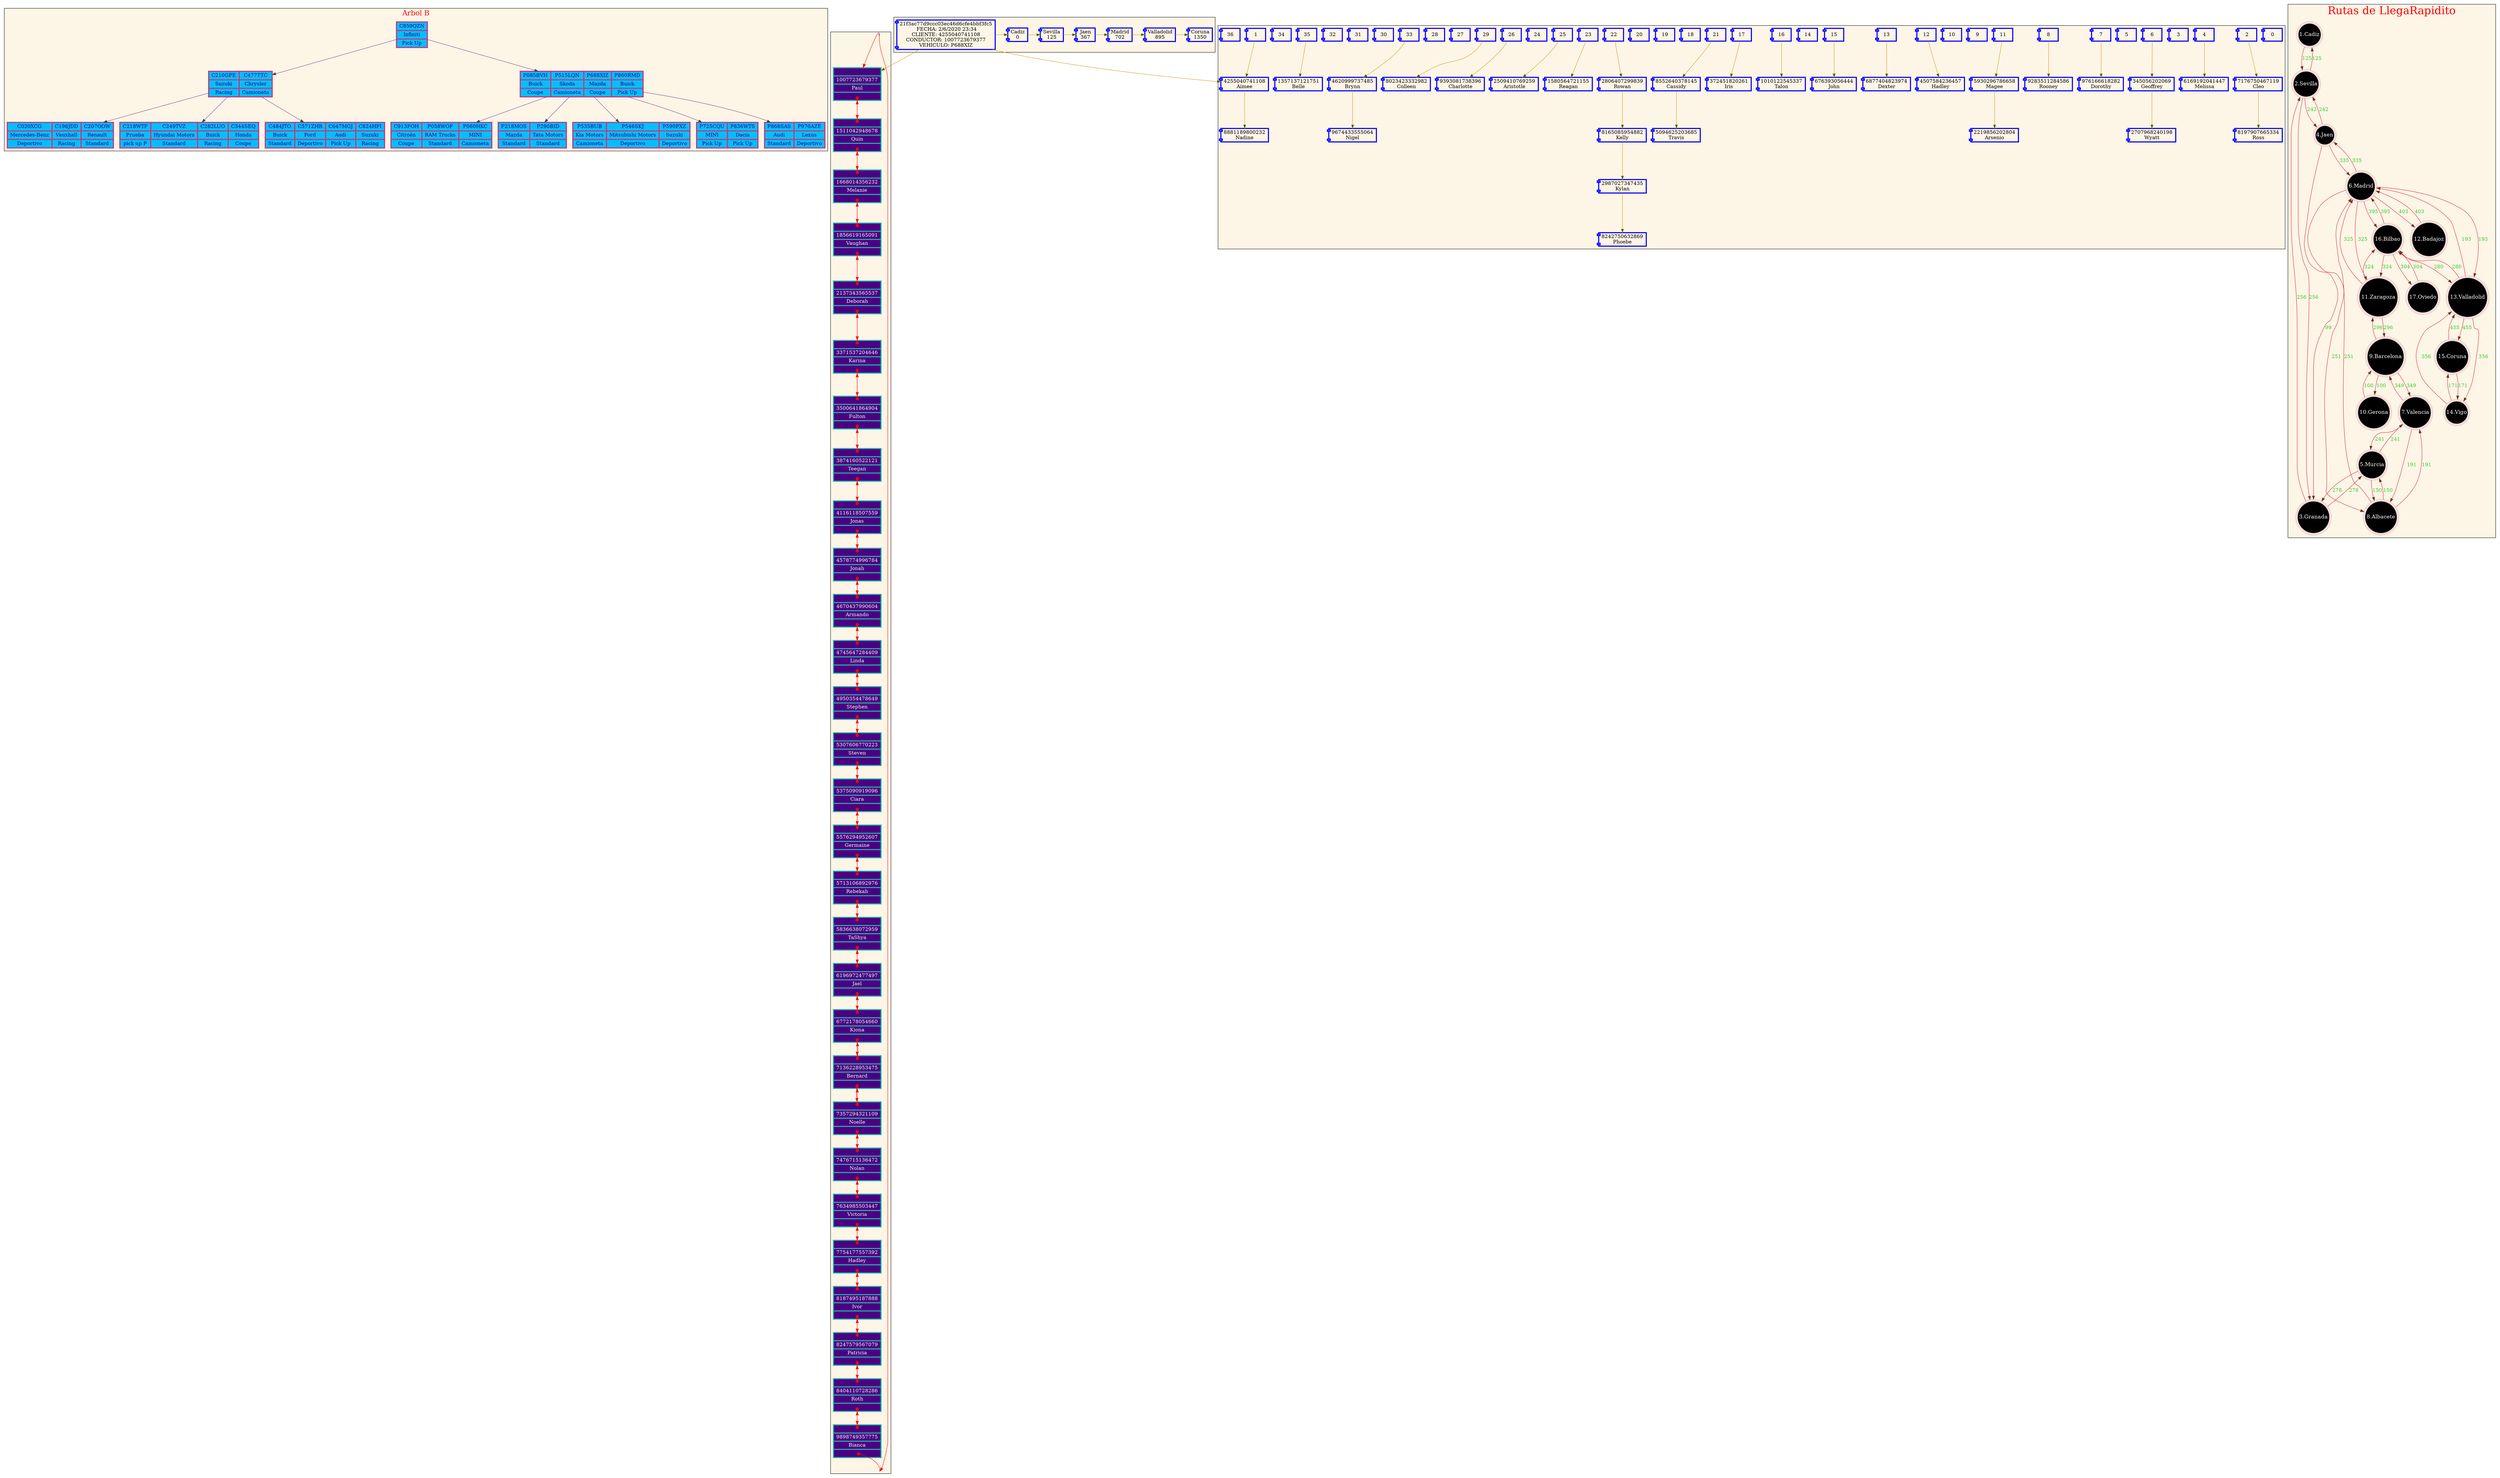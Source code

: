 digraph MAIN {
node[shape=component style="solid" color="blue" fontcolor = "black" penwidth=3];
edge[style=filled fillcolor="darkgreen" color="darkgoldenrod3"];
rankdir=TB;
subgraph cluster_0{
rankdir=TB;
bgcolor="oldlace"; 
node[fillcolor =deepskyblue , fontcolor = navy , color =    violetred3   ,style = filled, shape = record, width = 1 height = 1];
  67565357819078[ label ="{<C859QZN>C859QZN|Infiniti|Pick Up}"]  
67485048886771[ label ="{<C020XCG>C020XCG|Mercedes-Benz|Deportivo}|{<C196JDD>C196JDD|Vauxhall|Racing}|{<C207OOW>C207OOW|Renault|Standard}"]  
67504956878470[ label ="{<C218WTF>C218WTF|Prueba|pick up P}|{<C249TVZ>C249TVZ|Hyundai Motors|Standard}|{<C282LUO>C282LUO|Buick|Racing}|{<C344SEQ>C344SEQ|Honda|Coupe}"]  
67525652748479[ label ="{<C484JTO>C484JTO|Buick|Standard}|{<C571ZHR>C571ZHR|Ford|Deportivo}|{<C647MGJ>C647MGJ|Audi|Pick Up}|{<C824HFI>C824HFI|Suzuki|Racing}"]  
67504948718069[ label ="{<C210GPE>C210GPE|Suzuki|Racing}|{<C477TTC>C477TTC|Chrysler|Camioneta}"]  
67574951707972[ label ="{<C913FOH>C913FOH|Citroën|Coupe}|{<P058WOF>P058WOF|RAM Trucks|Standard}|{<P060HKC>P060HKC|MINI|Camioneta}"]  
80504956777983[ label ="{<P218MOS>P218MOS|Mazda|Standard}|{<P290BID>P290BID|Tata Motors|Standard}"]  
80535153668566[ label ="{<P535BUB>P535BUB|Kia Motors|Camioneta}|{<P546SKJ>P546SKJ|Mitsubishi Motors|Deportivo}|{<P590PXZ>P590PXZ|Suzuki|Deportivo}"]  
80555053678185[ label ="{<P725CQU>P725CQU|MINI|Pick Up}|{<P836WTS>P836WTS|Dacia|Pick Up}"]  
80565456836583[ label ="{<P868SAS>P868SAS|Audi|Standard}|{<P970AZE>P970AZE|Lexus|Deportivo}"]  
80485653668672[ label ="{<P085BVH>P085BVH|Buick|Coupe}|{<P515LQN>P515LQN|Skoda|Camioneta}|{<P688XIZ>P688XIZ|Mazda|Coupe}|{<P860RMD>P860RMD|Buick|Pick Up}"]  
67504948718069->67485048886771[dir="forward", color=mediumorchid4];
67504948718069->67504956878470[dir="forward", color=mediumorchid4];
67504948718069->67525652748479[dir="forward", color=mediumorchid4];
67565357819078->67504948718069[dir="forward", color=mediumorchid4];
80485653668672->67574951707972[dir="forward", color=mediumorchid4];
80485653668672->80504956777983[dir="forward", color=mediumorchid4];
80485653668672->80535153668566[dir="forward", color=mediumorchid4];
80485653668672->80555053678185[dir="forward", color=mediumorchid4];
80485653668672->80565456836583[dir="forward", color=mediumorchid4];
67565357819078->80485653668672[dir="forward", color=mediumorchid4];
label="Arbol B"fontsize=20 fontcolor=red;
}subgraph cluster_1{
bgcolor="oldlace";
"21f3ac77d9ccc03ec46d6cfe4bbf3fc5"[label="21f3ac77d9ccc03ec46d6cfe4bbf3fc5
 FECHA: 2/6/2020 23:34
CLIENTE: 4255040741108
CONDUCTOR: 1007723679377
VEHICULO: P688XIZ"];
"0Cadiz"[label="Cadiz
0"];
"0Sevilla"[label="Sevilla
125"];
"0Jaen"[label="Jaen
367"];
"0Madrid"[label="Madrid
702"];
"0Valladolid"[label="Valladolid
895"];
"0Coruna"[label="Coruna
1350"];
"0Cadiz"->"0Sevilla"
"0Sevilla"->"0Jaen"
"0Jaen"->"0Madrid"
"0Madrid"->"0Valladolid"
"0Valladolid"->"0Coruna"
{ rank = same;"21f3ac77d9ccc03ec46d6cfe4bbf3fc5";"0Cadiz";"0Sevilla";"0Jaen";"0Madrid";"0Valladolid";"0Coruna";}
"21f3ac77d9ccc03ec46d6cfe4bbf3fc5"->"0Cadiz"}
subgraph cluster_2{
bgcolor="oldlace";
node[shape=record];
rankdir=TB;
1007723679377[label="{<before>|<ID>1007723679377|<data>Paul|<next>}" style="filled" fillcolor="indigo" color="lightseagreen" fontcolor="whitesmoke" penwidth=3];
1511042948678[label="{<before>|<ID>1511042948678|<data>Quin|<next>}" style="filled" fillcolor="indigo" color="lightseagreen" fontcolor="whitesmoke" penwidth=3];
1668014356232[label="{<before>|<ID>1668014356232|<data>Melanie|<next>}" style="filled" fillcolor="indigo" color="lightseagreen" fontcolor="whitesmoke" penwidth=3];
1856619165091[label="{<before>|<ID>1856619165091|<data>Vaughan|<next>}" style="filled" fillcolor="indigo" color="lightseagreen" fontcolor="whitesmoke" penwidth=3];
2137343565537[label="{<before>|<ID>2137343565537|<data>Deborah|<next>}" style="filled" fillcolor="indigo" color="lightseagreen" fontcolor="whitesmoke" penwidth=3];
3371537204646[label="{<before>|<ID>3371537204646|<data>Karina|<next>}" style="filled" fillcolor="indigo" color="lightseagreen" fontcolor="whitesmoke" penwidth=3];
3500641864904[label="{<before>|<ID>3500641864904|<data>Fulton|<next>}" style="filled" fillcolor="indigo" color="lightseagreen" fontcolor="whitesmoke" penwidth=3];
3874160522121[label="{<before>|<ID>3874160522121|<data>Teegan|<next>}" style="filled" fillcolor="indigo" color="lightseagreen" fontcolor="whitesmoke" penwidth=3];
4116118507559[label="{<before>|<ID>4116118507559|<data>Jonas|<next>}" style="filled" fillcolor="indigo" color="lightseagreen" fontcolor="whitesmoke" penwidth=3];
4578774996784[label="{<before>|<ID>4578774996784|<data>Jonah|<next>}" style="filled" fillcolor="indigo" color="lightseagreen" fontcolor="whitesmoke" penwidth=3];
4670437990604[label="{<before>|<ID>4670437990604|<data>Armando|<next>}" style="filled" fillcolor="indigo" color="lightseagreen" fontcolor="whitesmoke" penwidth=3];
4745647284409[label="{<before>|<ID>4745647284409|<data>Linda|<next>}" style="filled" fillcolor="indigo" color="lightseagreen" fontcolor="whitesmoke" penwidth=3];
4950354478649[label="{<before>|<ID>4950354478649|<data>Stephen|<next>}" style="filled" fillcolor="indigo" color="lightseagreen" fontcolor="whitesmoke" penwidth=3];
5307606770223[label="{<before>|<ID>5307606770223|<data>Steven|<next>}" style="filled" fillcolor="indigo" color="lightseagreen" fontcolor="whitesmoke" penwidth=3];
5375090919096[label="{<before>|<ID>5375090919096|<data>Ciara|<next>}" style="filled" fillcolor="indigo" color="lightseagreen" fontcolor="whitesmoke" penwidth=3];
5576294952607[label="{<before>|<ID>5576294952607|<data>Germaine|<next>}" style="filled" fillcolor="indigo" color="lightseagreen" fontcolor="whitesmoke" penwidth=3];
5713106892976[label="{<before>|<ID>5713106892976|<data>Rebekah|<next>}" style="filled" fillcolor="indigo" color="lightseagreen" fontcolor="whitesmoke" penwidth=3];
5836638072959[label="{<before>|<ID>5836638072959|<data>TaShya|<next>}" style="filled" fillcolor="indigo" color="lightseagreen" fontcolor="whitesmoke" penwidth=3];
6196972477497[label="{<before>|<ID>6196972477497|<data>Jael|<next>}" style="filled" fillcolor="indigo" color="lightseagreen" fontcolor="whitesmoke" penwidth=3];
6772178054660[label="{<before>|<ID>6772178054660|<data>Kiona|<next>}" style="filled" fillcolor="indigo" color="lightseagreen" fontcolor="whitesmoke" penwidth=3];
7136228953475[label="{<before>|<ID>7136228953475|<data>Bernard|<next>}" style="filled" fillcolor="indigo" color="lightseagreen" fontcolor="whitesmoke" penwidth=3];
7357294321109[label="{<before>|<ID>7357294321109|<data>Noelle|<next>}" style="filled" fillcolor="indigo" color="lightseagreen" fontcolor="whitesmoke" penwidth=3];
7476715136472[label="{<before>|<ID>7476715136472|<data>Nolan|<next>}" style="filled" fillcolor="indigo" color="lightseagreen" fontcolor="whitesmoke" penwidth=3];
7634985503447[label="{<before>|<ID>7634985503447|<data>Victoria|<next>}" style="filled" fillcolor="indigo" color="lightseagreen" fontcolor="whitesmoke" penwidth=3];
7754177557392[label="{<before>|<ID>7754177557392|<data>Hadley|<next>}" style="filled" fillcolor="indigo" color="lightseagreen" fontcolor="whitesmoke" penwidth=3];
8187495187888[label="{<before>|<ID>8187495187888|<data>Ivor|<next>}" style="filled" fillcolor="indigo" color="lightseagreen" fontcolor="whitesmoke" penwidth=3];
8247579567079[label="{<before>|<ID>8247579567079|<data>Patricia|<next>}" style="filled" fillcolor="indigo" color="lightseagreen" fontcolor="whitesmoke" penwidth=3];
8404110728286[label="{<before>|<ID>8404110728286|<data>Roth|<next>}" style="filled" fillcolor="indigo" color="lightseagreen" fontcolor="whitesmoke" penwidth=3];
9898749357775[label="{<before>|<ID>9898749357775|<data>Bianca|<next>}" style="filled" fillcolor="indigo" color="lightseagreen" fontcolor="whitesmoke" penwidth=3];
edge[tailclip=false,arrowtail=dot,dir=both style=filled fillcolor="red" color="red"];
{node[shape=point height=0] p0 p4}
p0:n -> "1007723679377"[arrowtail=none];
p0:s -> p4:s[arrowtail=none];
1007723679377:next:c ->1511042948678:before;
1511042948678:before:c ->1007723679377:next;
1511042948678:next:c ->1668014356232:before;
1668014356232:before:c ->1511042948678:next;
1668014356232:next:c ->1856619165091:before;
1856619165091:before:c ->1668014356232:next;
1856619165091:next:c ->2137343565537:before;
2137343565537:before:c ->1856619165091:next;
2137343565537:next:c ->3371537204646:before;
3371537204646:before:c ->2137343565537:next;
3371537204646:next:c ->3500641864904:before;
3500641864904:before:c ->3371537204646:next;
3500641864904:next:c ->3874160522121:before;
3874160522121:before:c ->3500641864904:next;
3874160522121:next:c ->4116118507559:before;
4116118507559:before:c ->3874160522121:next;
4116118507559:next:c ->4578774996784:before;
4578774996784:before:c ->4116118507559:next;
4578774996784:next:c ->4670437990604:before;
4670437990604:before:c ->4578774996784:next;
4670437990604:next:c ->4745647284409:before;
4745647284409:before:c ->4670437990604:next;
4745647284409:next:c ->4950354478649:before;
4950354478649:before:c ->4745647284409:next;
4950354478649:next:c ->5307606770223:before;
5307606770223:before:c ->4950354478649:next;
5307606770223:next:c ->5375090919096:before;
5375090919096:before:c ->5307606770223:next;
5375090919096:next:c ->5576294952607:before;
5576294952607:before:c ->5375090919096:next;
5576294952607:next:c ->5713106892976:before;
5713106892976:before:c ->5576294952607:next;
5713106892976:next:c ->5836638072959:before;
5836638072959:before:c ->5713106892976:next;
5836638072959:next:c ->6196972477497:before;
6196972477497:before:c ->5836638072959:next;
6196972477497:next:c ->6772178054660:before;
6772178054660:before:c ->6196972477497:next;
6772178054660:next:c ->7136228953475:before;
7136228953475:before:c ->6772178054660:next;
7136228953475:next:c ->7357294321109:before;
7357294321109:before:c ->7136228953475:next;
7357294321109:next:c ->7476715136472:before;
7476715136472:before:c ->7357294321109:next;
7476715136472:next:c ->7634985503447:before;
7634985503447:before:c ->7476715136472:next;
7634985503447:next:c ->7754177557392:before;
7754177557392:before:c ->7634985503447:next;
7754177557392:next:c ->8187495187888:before;
8187495187888:before:c ->7754177557392:next;
8187495187888:next:c ->8247579567079:before;
8247579567079:before:c ->8187495187888:next;
8247579567079:next:c ->8404110728286:before;
8404110728286:before:c ->8247579567079:next;
8404110728286:next:c ->9898749357775:before;
9898749357775:before:c ->8404110728286:next;
9898749357775:next:c -> p4:n[arrowhead=none]
}
subgraph cluster_3{
bgcolor="oldlace";
"0";
"1";
"4255040741108"[label ="4255040741108
Aimee"];
"8881189800232"[label ="8881189800232
Nadine"];
"4255040741108"->"8881189800232";
1->"4255040741108";
"2";
"7176750467119"[label ="7176750467119
Cleo"];
"8197907665334"[label ="8197907665334
Ross"];
"7176750467119"->"8197907665334";
2->"7176750467119";
"3";
"4";
"6169192041447"[label ="6169192041447
Melissa"];
4->"6169192041447";
"5";
"6";
"345056202069"[label ="345056202069
Geoffrey"];
"2707968240198"[label ="2707968240198
Wyatt"];
"345056202069"->"2707968240198";
6->"345056202069";
"7";
"976166618282"[label ="976166618282
Dorothy"];
7->"976166618282";
"8";
"9283511284586"[label ="9283511284586
Rooney"];
8->"9283511284586";
"9";
"10";
"11";
"5930296786658"[label ="5930296786658
Magee"];
"2219856202804"[label ="2219856202804
Arsenio"];
"5930296786658"->"2219856202804";
11->"5930296786658";
"12";
"4507584236457"[label ="4507584236457
Hadley"];
12->"4507584236457";
"13";
"6877404823974"[label ="6877404823974
Dexter"];
13->"6877404823974";
"14";
"15";
"676393056444"[label ="676393056444
John"];
15->"676393056444";
"16";
"1010122545337"[label ="1010122545337
Talon"];
16->"1010122545337";
"17";
"372451820261"[label ="372451820261
Iris"];
17->"372451820261";
"18";
"19";
"20";
"21";
"8552640378145"[label ="8552640378145
Cassidy"];
"5094625203685"[label ="5094625203685
Travis"];
"8552640378145"->"5094625203685";
21->"8552640378145";
"22";
"2806407299839"[label ="2806407299839
Rowan"];
"8165085954882"[label ="8165085954882
Kelly"];
"2987027347435"[label ="2987027347435
Kylan"];
"8242750632869"[label ="8242750632869
Phoebe"];
"2806407299839"->"8165085954882";
"8165085954882"->"2987027347435";
"2987027347435"->"8242750632869";
22->"2806407299839";
"23";
"1580564721155"[label ="1580564721155
Reagan"];
23->"1580564721155";
"24";
"25";
"2509410769259"[label ="2509410769259
Aristotle"];
25->"2509410769259";
"26";
"9393081738396"[label ="9393081738396
Charlotte"];
26->"9393081738396";
"27";
"28";
"29";
"8023423332982"[label ="8023423332982
Colleen"];
29->"8023423332982";
"30";
"31";
"32";
"33";
"4620999737485"[label ="4620999737485
Brynn"];
"9674433555064"[label ="9674433555064
Nigel"];
"4620999737485"->"9674433555064";
33->"4620999737485";
"34";
"35";
"1357137121751"[label ="1357137121751
Belle"];
35->"1357137121751";
"36";
}
subgraph cluster_4 { 

size = "30"
bgcolor="oldlace"; 
node[shape = doublecircle margin = 0 , color=mistyrose2, fontcolor = white fontsize = 15 width = 0.5 style = filled, fillcolor = black];
"1.Cadiz"-> "2.Sevilla"[dir="forward", color=crimson,label = "125", fontcolor=limegreen]; 
"2.Sevilla"-> "1.Cadiz"[dir="forward", color=crimson,label = "125", fontcolor=limegreen]; 
"2.Sevilla"-> "3.Granada"[dir="forward", color=crimson,label = "256", fontcolor=limegreen]; 
"2.Sevilla"-> "4.Jaen"[dir="forward", color=crimson,label = "242", fontcolor=limegreen]; 
"3.Granada"-> "2.Sevilla"[dir="forward", color=crimson,label = "256", fontcolor=limegreen]; 
"3.Granada"-> "5.Murcia"[dir="forward", color=crimson,label = "278", fontcolor=limegreen]; 
"4.Jaen"-> "2.Sevilla"[dir="forward", color=crimson,label = "242", fontcolor=limegreen]; 
"4.Jaen"-> "3.Granada"[dir="forward", color=crimson,label = "99", fontcolor=limegreen]; 
"4.Jaen"-> "6.Madrid"[dir="forward", color=crimson,label = "335", fontcolor=limegreen]; 
"5.Murcia"-> "3.Granada"[dir="forward", color=crimson,label = "278", fontcolor=limegreen]; 
"5.Murcia"-> "7.Valencia"[dir="forward", color=crimson,label = "241", fontcolor=limegreen]; 
"5.Murcia"-> "8.Albacete"[dir="forward", color=crimson,label = "150", fontcolor=limegreen]; 
"6.Madrid"-> "4.Jaen"[dir="forward", color=crimson,label = "335", fontcolor=limegreen]; 
"6.Madrid"-> "8.Albacete"[dir="forward", color=crimson,label = "251", fontcolor=limegreen]; 
"6.Madrid"-> "11.Zaragoza"[dir="forward", color=crimson,label = "325", fontcolor=limegreen]; 
"6.Madrid"-> "12.Badajoz"[dir="forward", color=crimson,label = "403", fontcolor=limegreen]; 
"6.Madrid"-> "13.Valladolid"[dir="forward", color=crimson,label = "193", fontcolor=limegreen]; 
"6.Madrid"-> "16.Bilbao"[dir="forward", color=crimson,label = "395", fontcolor=limegreen]; 
"7.Valencia"-> "5.Murcia"[dir="forward", color=crimson,label = "241", fontcolor=limegreen]; 
"7.Valencia"-> "8.Albacete"[dir="forward", color=crimson,label = "191", fontcolor=limegreen]; 
"7.Valencia"-> "9.Barcelona"[dir="forward", color=crimson,label = "349", fontcolor=limegreen]; 
"8.Albacete"-> "5.Murcia"[dir="forward", color=crimson,label = "150", fontcolor=limegreen]; 
"8.Albacete"-> "7.Valencia"[dir="forward", color=crimson,label = "191", fontcolor=limegreen]; 
"8.Albacete"-> "6.Madrid"[dir="forward", color=crimson,label = "251", fontcolor=limegreen]; 
"9.Barcelona"-> "7.Valencia"[dir="forward", color=crimson,label = "349", fontcolor=limegreen]; 
"9.Barcelona"-> "10.Gerona"[dir="forward", color=crimson,label = "100", fontcolor=limegreen]; 
"9.Barcelona"-> "11.Zaragoza"[dir="forward", color=crimson,label = "296", fontcolor=limegreen]; 
"10.Gerona"-> "9.Barcelona"[dir="forward", color=crimson,label = "100", fontcolor=limegreen]; 
"11.Zaragoza"-> "9.Barcelona"[dir="forward", color=crimson,label = "296", fontcolor=limegreen]; 
"11.Zaragoza"-> "6.Madrid"[dir="forward", color=crimson,label = "325", fontcolor=limegreen]; 
"11.Zaragoza"-> "16.Bilbao"[dir="forward", color=crimson,label = "324", fontcolor=limegreen]; 
"12.Badajoz"-> "6.Madrid"[dir="forward", color=crimson,label = "403", fontcolor=limegreen]; 
"13.Valladolid"-> "6.Madrid"[dir="forward", color=crimson,label = "193", fontcolor=limegreen]; 
"13.Valladolid"-> "14.Vigo"[dir="forward", color=crimson,label = "356", fontcolor=limegreen]; 
"13.Valladolid"-> "15.Coruna"[dir="forward", color=crimson,label = "455", fontcolor=limegreen]; 
"13.Valladolid"-> "16.Bilbao"[dir="forward", color=crimson,label = "280", fontcolor=limegreen]; 
"14.Vigo"-> "13.Valladolid"[dir="forward", color=crimson,label = "356", fontcolor=limegreen]; 
"14.Vigo"-> "15.Coruna"[dir="forward", color=crimson,label = "171", fontcolor=limegreen]; 
"15.Coruna"-> "13.Valladolid"[dir="forward", color=crimson,label = "455", fontcolor=limegreen]; 
"15.Coruna"-> "14.Vigo"[dir="forward", color=crimson,label = "171", fontcolor=limegreen]; 
"16.Bilbao"-> "13.Valladolid"[dir="forward", color=crimson,label = "280", fontcolor=limegreen]; 
"16.Bilbao"-> "6.Madrid"[dir="forward", color=crimson,label = "395", fontcolor=limegreen]; 
"16.Bilbao"-> "11.Zaragoza"[dir="forward", color=crimson,label = "324", fontcolor=limegreen]; 
"16.Bilbao"-> "17.Oviedo"[dir="forward", color=crimson,label = "304", fontcolor=limegreen]; 
"17.Oviedo"-> "16.Bilbao"[dir="forward", color=crimson,label = "304", fontcolor=limegreen]; 
label="Rutas de LlegaRapidito"fontsize=30 fontcolor=red;
 }
"21f3ac77d9ccc03ec46d6cfe4bbf3fc5"->4255040741108;
"21f3ac77d9ccc03ec46d6cfe4bbf3fc5"->1007723679377;
}
